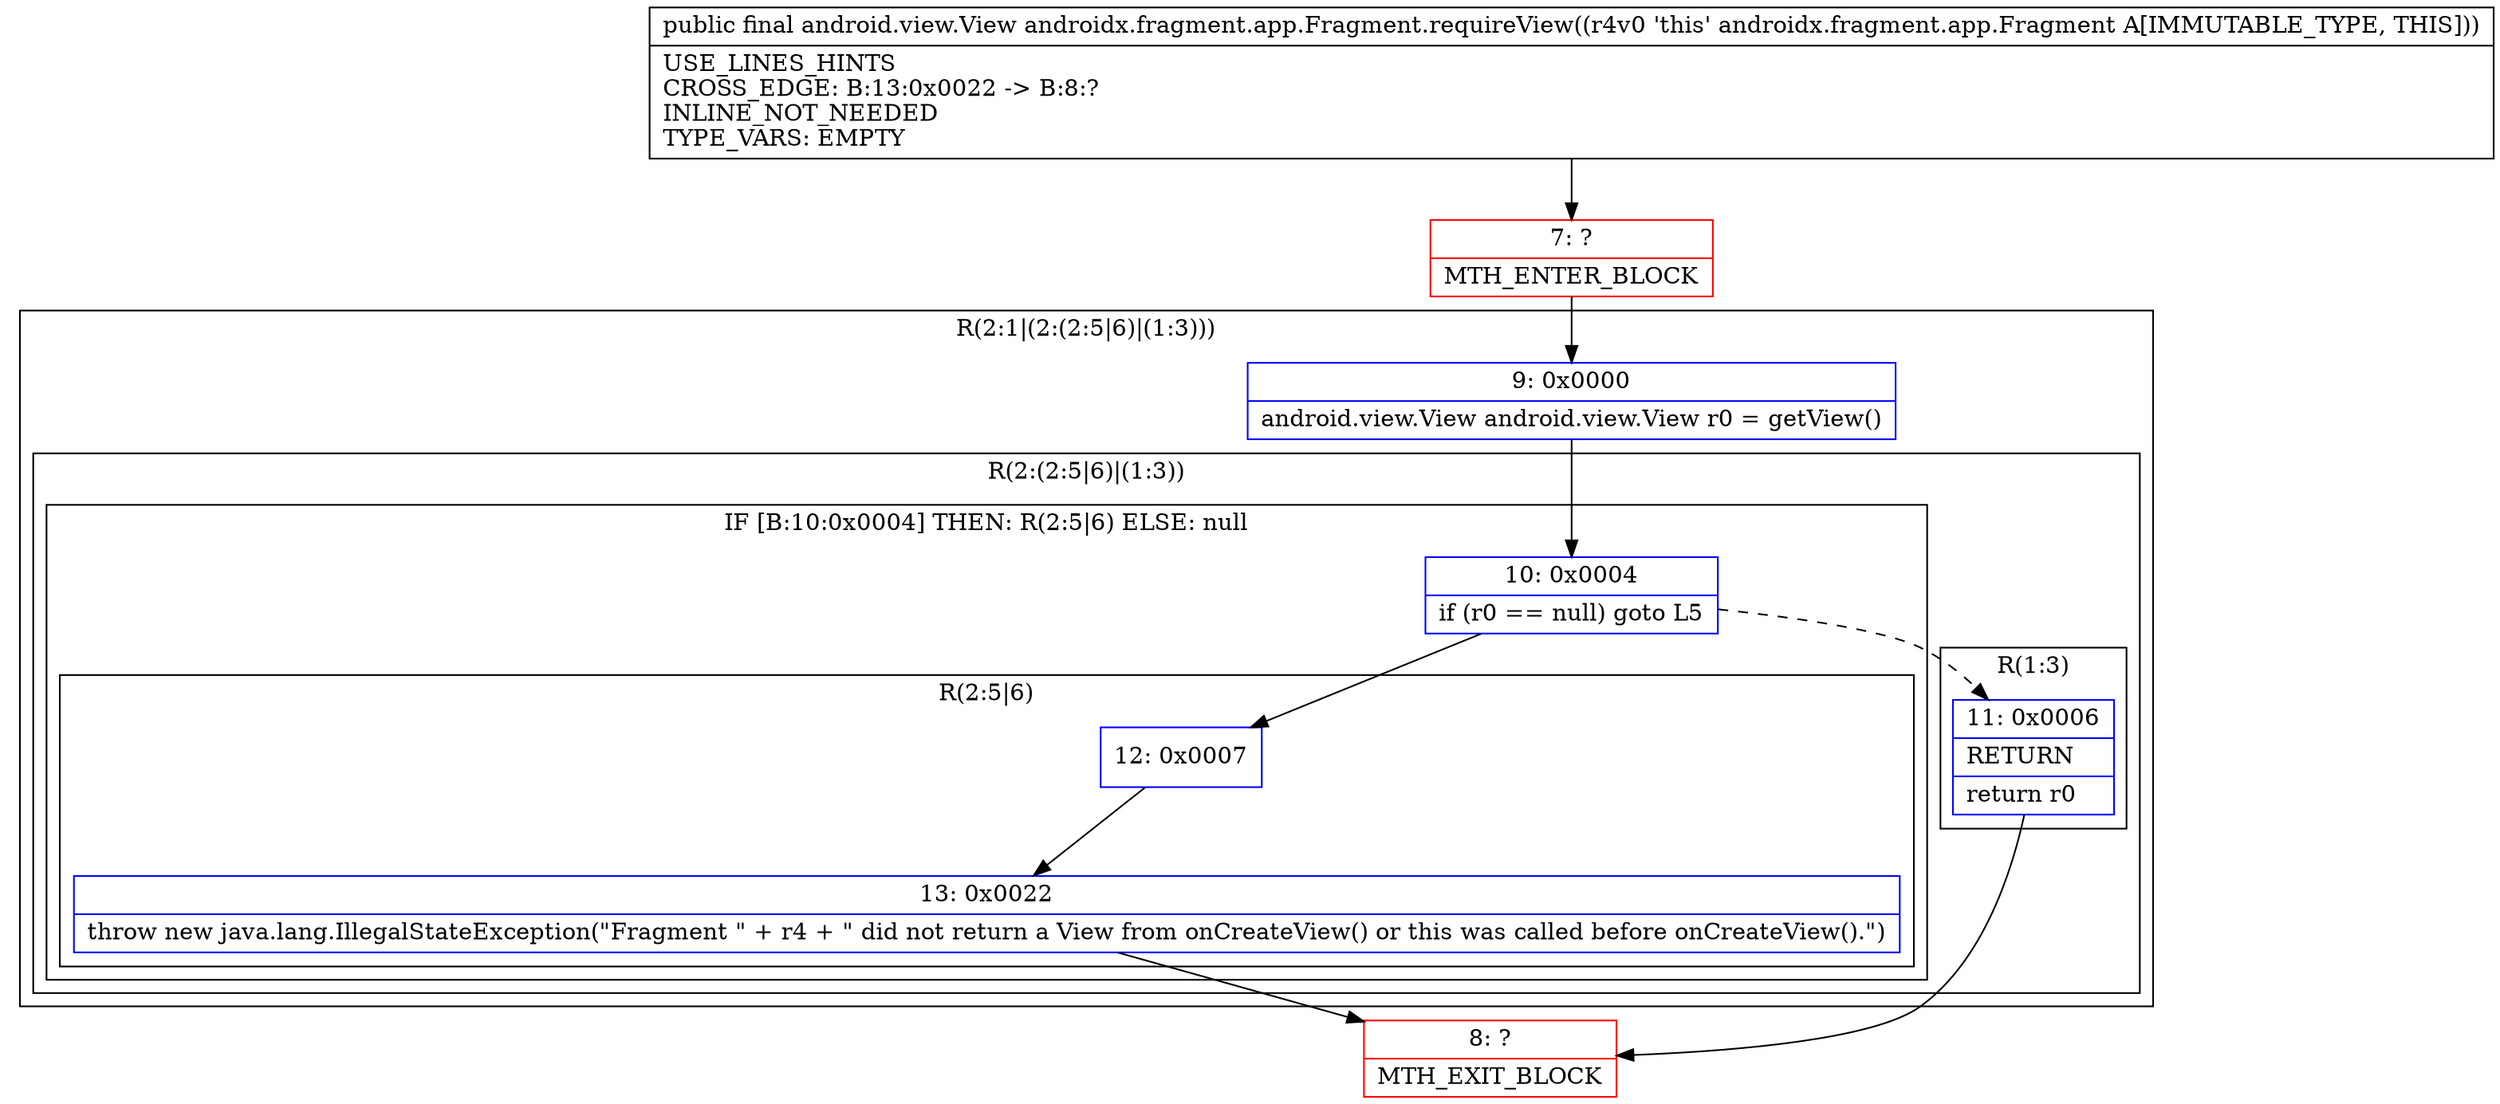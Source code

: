 digraph "CFG forandroidx.fragment.app.Fragment.requireView()Landroid\/view\/View;" {
subgraph cluster_Region_245285158 {
label = "R(2:1|(2:(2:5|6)|(1:3)))";
node [shape=record,color=blue];
Node_9 [shape=record,label="{9\:\ 0x0000|android.view.View android.view.View r0 = getView()\l}"];
subgraph cluster_Region_455473944 {
label = "R(2:(2:5|6)|(1:3))";
node [shape=record,color=blue];
subgraph cluster_IfRegion_760047017 {
label = "IF [B:10:0x0004] THEN: R(2:5|6) ELSE: null";
node [shape=record,color=blue];
Node_10 [shape=record,label="{10\:\ 0x0004|if (r0 == null) goto L5\l}"];
subgraph cluster_Region_1912111681 {
label = "R(2:5|6)";
node [shape=record,color=blue];
Node_12 [shape=record,label="{12\:\ 0x0007}"];
Node_13 [shape=record,label="{13\:\ 0x0022|throw new java.lang.IllegalStateException(\"Fragment \" + r4 + \" did not return a View from onCreateView() or this was called before onCreateView().\")\l}"];
}
}
subgraph cluster_Region_359810738 {
label = "R(1:3)";
node [shape=record,color=blue];
Node_11 [shape=record,label="{11\:\ 0x0006|RETURN\l|return r0\l}"];
}
}
}
Node_7 [shape=record,color=red,label="{7\:\ ?|MTH_ENTER_BLOCK\l}"];
Node_8 [shape=record,color=red,label="{8\:\ ?|MTH_EXIT_BLOCK\l}"];
MethodNode[shape=record,label="{public final android.view.View androidx.fragment.app.Fragment.requireView((r4v0 'this' androidx.fragment.app.Fragment A[IMMUTABLE_TYPE, THIS]))  | USE_LINES_HINTS\lCROSS_EDGE: B:13:0x0022 \-\> B:8:?\lINLINE_NOT_NEEDED\lTYPE_VARS: EMPTY\l}"];
MethodNode -> Node_7;Node_9 -> Node_10;
Node_10 -> Node_11[style=dashed];
Node_10 -> Node_12;
Node_12 -> Node_13;
Node_13 -> Node_8;
Node_11 -> Node_8;
Node_7 -> Node_9;
}

